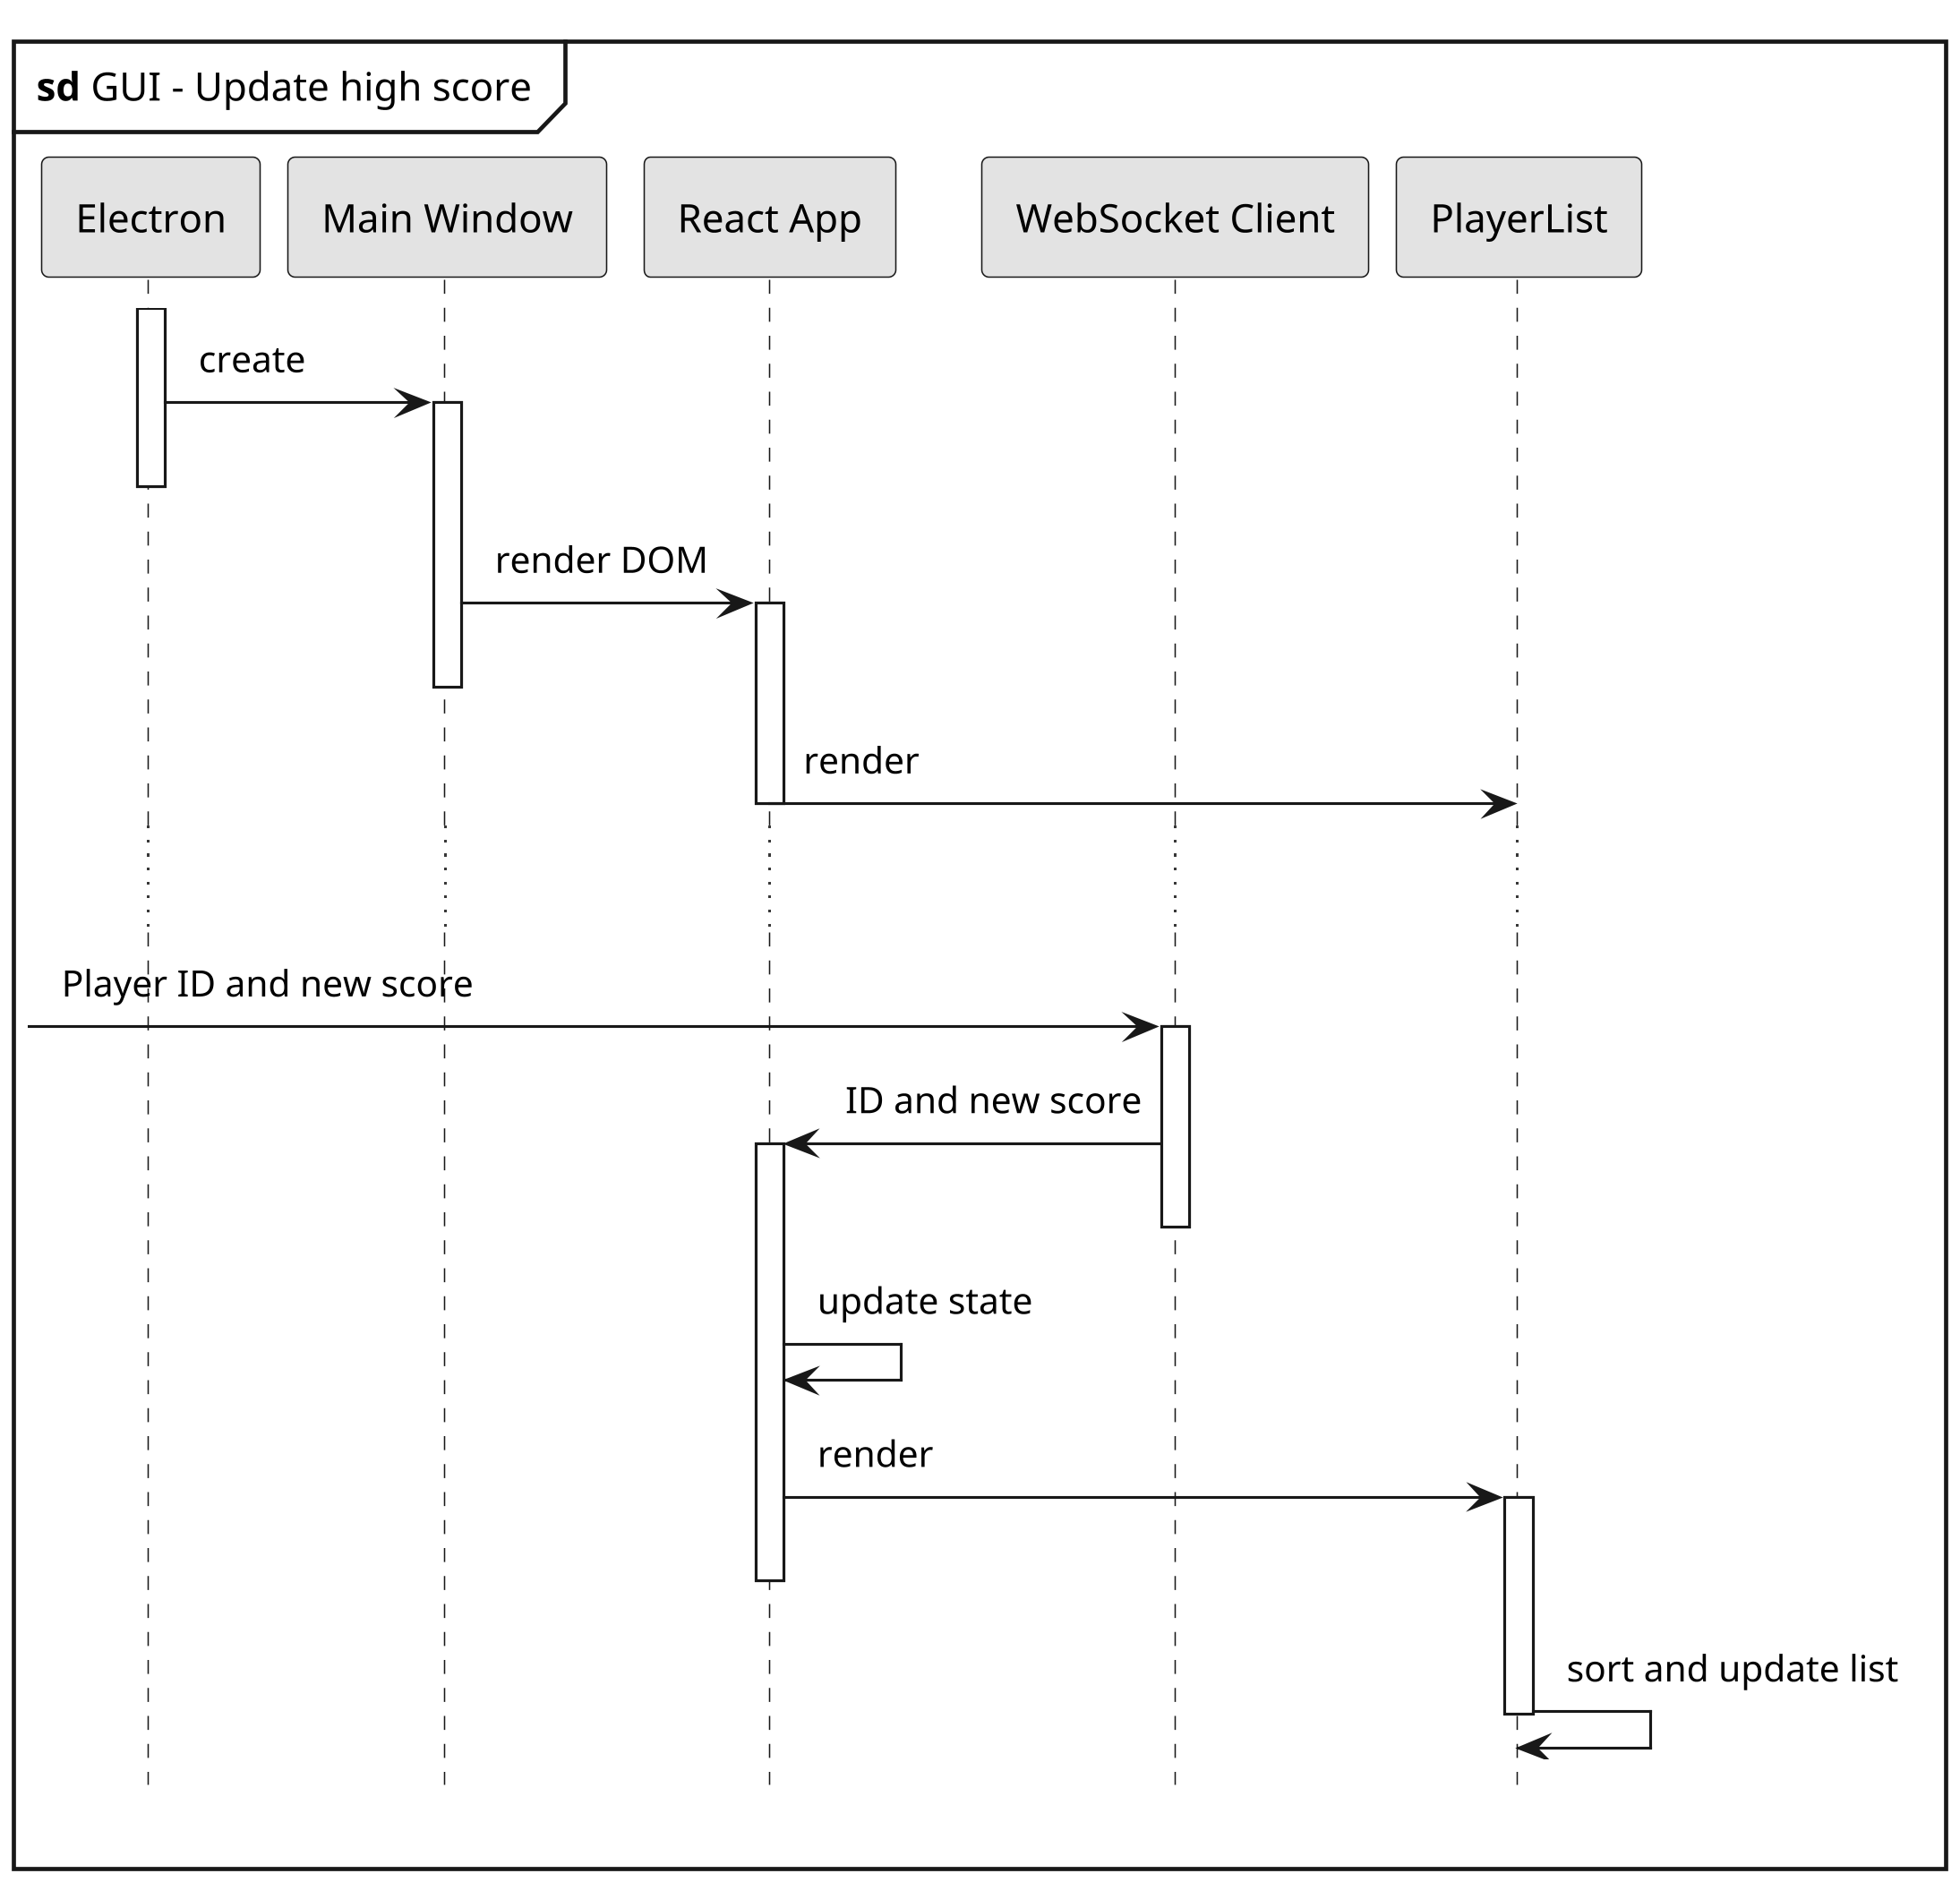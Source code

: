 @startuml GUIsdUpdateHighscore

skinparam {
    monochrome true
    dpi 300
    padding 5
    packageStyle rectangle
    packageStyle frame
    shadowing false
}

hide footbox

mainframe **sd** GUI - Update high score

    participant Electron
    participant "Main Window" as main
    participant "React App" as react
    participant "WebSocket Client" as ws
    participant "PlayerList" as players

    activate Electron
    Electron -> main++: create
    deactivate Electron
    main -> react++: render DOM
    deactivate main
    react -> players--: render
    ...

    [->ws: Player ID and new score
    activate ws
    ws -> react ++: ID and new score
    deactivate ws

    react -> react: update state
    react -> players++: render
    deactivate react
    players -> players --: sort and update list

@enduml
